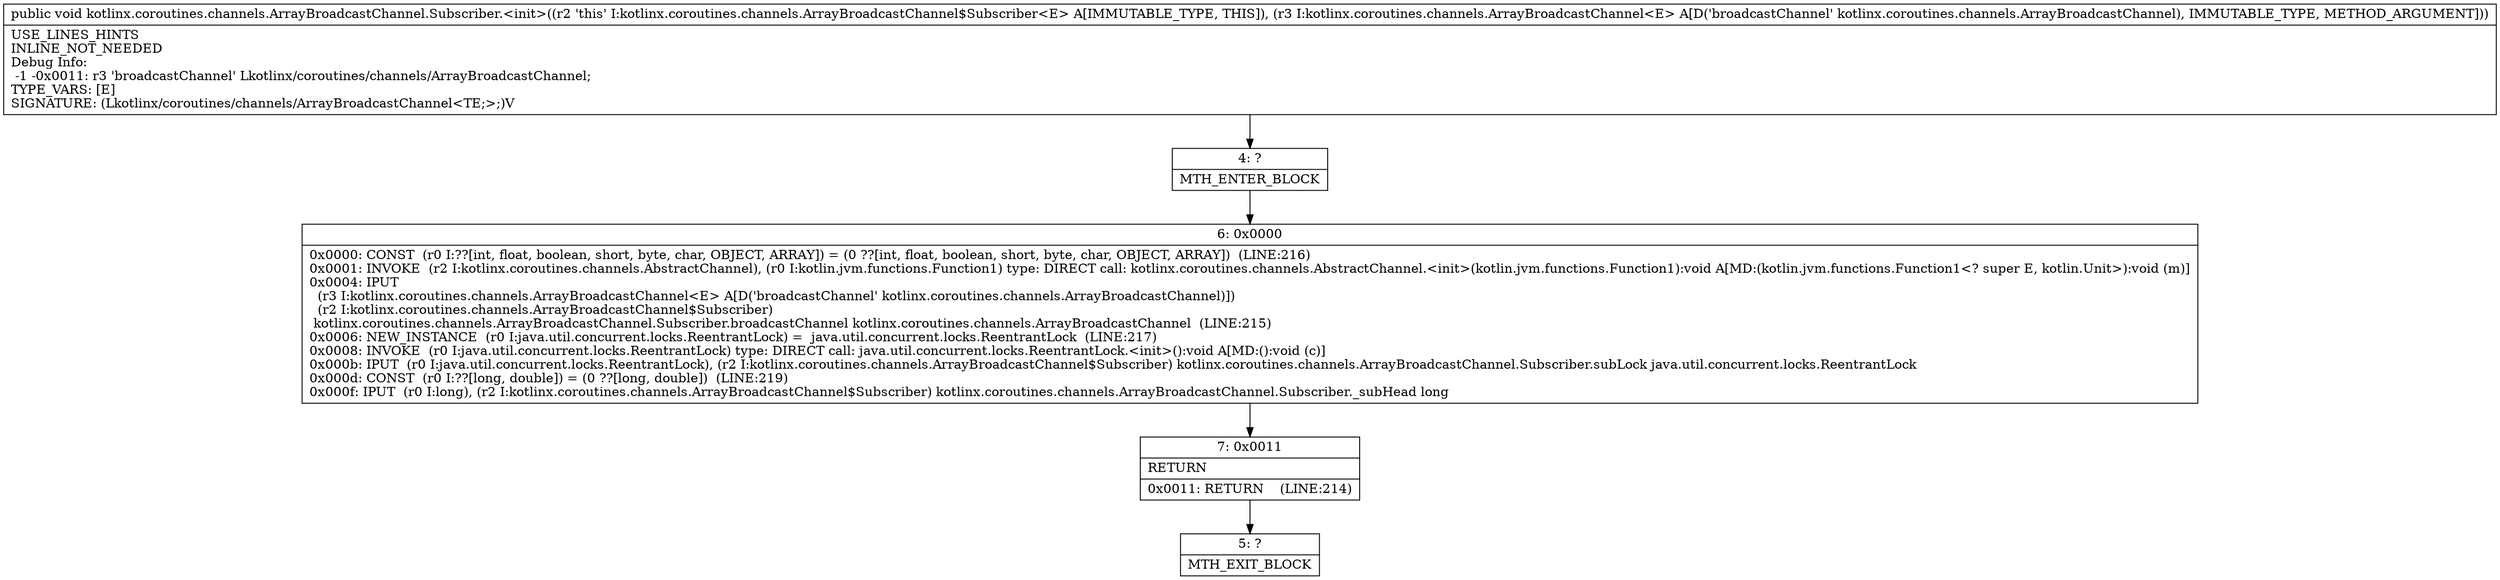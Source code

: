 digraph "CFG forkotlinx.coroutines.channels.ArrayBroadcastChannel.Subscriber.\<init\>(Lkotlinx\/coroutines\/channels\/ArrayBroadcastChannel;)V" {
Node_4 [shape=record,label="{4\:\ ?|MTH_ENTER_BLOCK\l}"];
Node_6 [shape=record,label="{6\:\ 0x0000|0x0000: CONST  (r0 I:??[int, float, boolean, short, byte, char, OBJECT, ARRAY]) = (0 ??[int, float, boolean, short, byte, char, OBJECT, ARRAY])  (LINE:216)\l0x0001: INVOKE  (r2 I:kotlinx.coroutines.channels.AbstractChannel), (r0 I:kotlin.jvm.functions.Function1) type: DIRECT call: kotlinx.coroutines.channels.AbstractChannel.\<init\>(kotlin.jvm.functions.Function1):void A[MD:(kotlin.jvm.functions.Function1\<? super E, kotlin.Unit\>):void (m)]\l0x0004: IPUT  \l  (r3 I:kotlinx.coroutines.channels.ArrayBroadcastChannel\<E\> A[D('broadcastChannel' kotlinx.coroutines.channels.ArrayBroadcastChannel)])\l  (r2 I:kotlinx.coroutines.channels.ArrayBroadcastChannel$Subscriber)\l kotlinx.coroutines.channels.ArrayBroadcastChannel.Subscriber.broadcastChannel kotlinx.coroutines.channels.ArrayBroadcastChannel  (LINE:215)\l0x0006: NEW_INSTANCE  (r0 I:java.util.concurrent.locks.ReentrantLock) =  java.util.concurrent.locks.ReentrantLock  (LINE:217)\l0x0008: INVOKE  (r0 I:java.util.concurrent.locks.ReentrantLock) type: DIRECT call: java.util.concurrent.locks.ReentrantLock.\<init\>():void A[MD:():void (c)]\l0x000b: IPUT  (r0 I:java.util.concurrent.locks.ReentrantLock), (r2 I:kotlinx.coroutines.channels.ArrayBroadcastChannel$Subscriber) kotlinx.coroutines.channels.ArrayBroadcastChannel.Subscriber.subLock java.util.concurrent.locks.ReentrantLock \l0x000d: CONST  (r0 I:??[long, double]) = (0 ??[long, double])  (LINE:219)\l0x000f: IPUT  (r0 I:long), (r2 I:kotlinx.coroutines.channels.ArrayBroadcastChannel$Subscriber) kotlinx.coroutines.channels.ArrayBroadcastChannel.Subscriber._subHead long \l}"];
Node_7 [shape=record,label="{7\:\ 0x0011|RETURN\l|0x0011: RETURN    (LINE:214)\l}"];
Node_5 [shape=record,label="{5\:\ ?|MTH_EXIT_BLOCK\l}"];
MethodNode[shape=record,label="{public void kotlinx.coroutines.channels.ArrayBroadcastChannel.Subscriber.\<init\>((r2 'this' I:kotlinx.coroutines.channels.ArrayBroadcastChannel$Subscriber\<E\> A[IMMUTABLE_TYPE, THIS]), (r3 I:kotlinx.coroutines.channels.ArrayBroadcastChannel\<E\> A[D('broadcastChannel' kotlinx.coroutines.channels.ArrayBroadcastChannel), IMMUTABLE_TYPE, METHOD_ARGUMENT]))  | USE_LINES_HINTS\lINLINE_NOT_NEEDED\lDebug Info:\l  \-1 \-0x0011: r3 'broadcastChannel' Lkotlinx\/coroutines\/channels\/ArrayBroadcastChannel;\lTYPE_VARS: [E]\lSIGNATURE: (Lkotlinx\/coroutines\/channels\/ArrayBroadcastChannel\<TE;\>;)V\l}"];
MethodNode -> Node_4;Node_4 -> Node_6;
Node_6 -> Node_7;
Node_7 -> Node_5;
}

